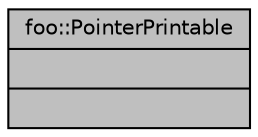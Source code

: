 digraph "foo::PointerPrintable"
{
 // LATEX_PDF_SIZE
  bgcolor="transparent";
  edge [fontname="Helvetica",fontsize="10",labelfontname="Helvetica",labelfontsize="10"];
  node [fontname="Helvetica",fontsize="10",shape=record];
  Node1 [label="{foo::PointerPrintable\n||}",height=0.2,width=0.4,color="black", fillcolor="grey75", style="filled", fontcolor="black",tooltip=" "];
}
